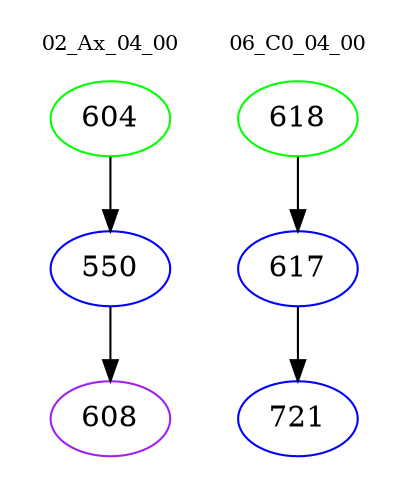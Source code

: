 digraph{
subgraph cluster_0 {
color = white
label = "02_Ax_04_00";
fontsize=10;
T0_604 [label="604", color="green"]
T0_604 -> T0_550 [color="black"]
T0_550 [label="550", color="blue"]
T0_550 -> T0_608 [color="black"]
T0_608 [label="608", color="purple"]
}
subgraph cluster_1 {
color = white
label = "06_C0_04_00";
fontsize=10;
T1_618 [label="618", color="green"]
T1_618 -> T1_617 [color="black"]
T1_617 [label="617", color="blue"]
T1_617 -> T1_721 [color="black"]
T1_721 [label="721", color="blue"]
}
}
